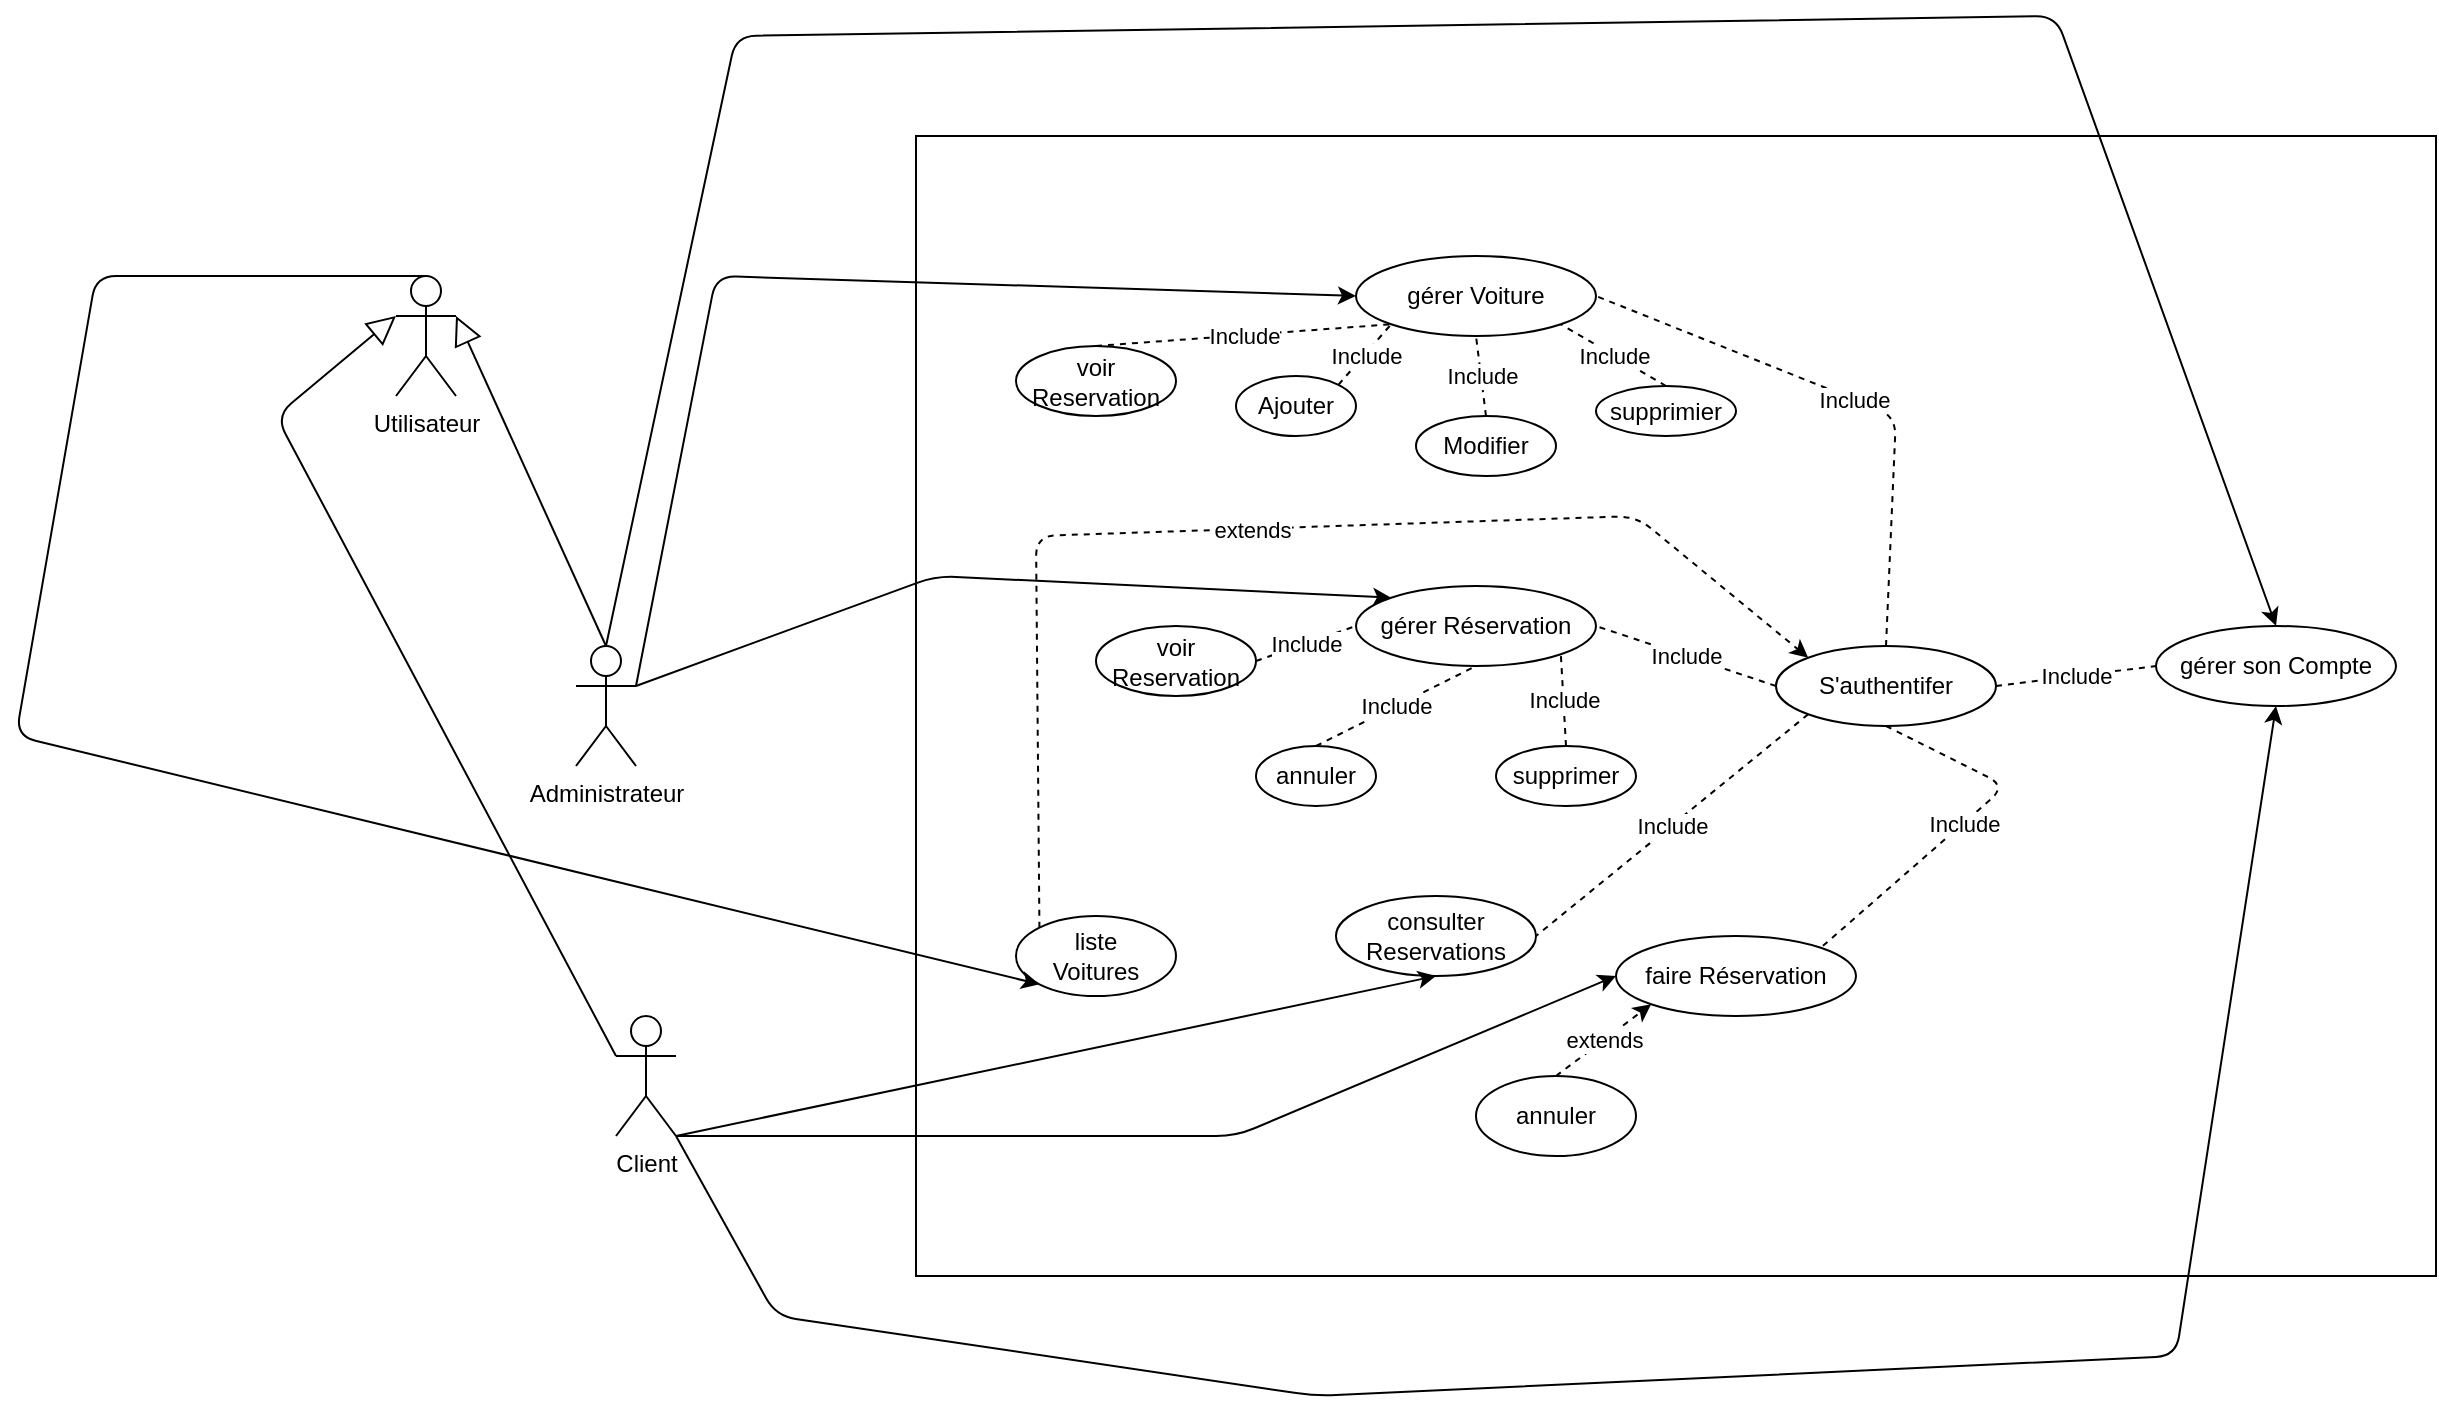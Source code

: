 <mxfile>
    <diagram id="tHOiMvnpIiTeljrhUail" name="Page-1">
        <mxGraphModel dx="2156" dy="489" grid="1" gridSize="10" guides="1" tooltips="1" connect="1" arrows="1" fold="1" page="1" pageScale="1" pageWidth="1100" pageHeight="850" math="0" shadow="0">
            <root>
                <mxCell id="0"/>
                <mxCell id="1" parent="0"/>
                <mxCell id="3" value="" style="rounded=0;whiteSpace=wrap;html=1;" parent="1" vertex="1">
                    <mxGeometry x="120" y="140" width="760" height="570" as="geometry"/>
                </mxCell>
                <mxCell id="4" value="Utilisateur" style="shape=umlActor;verticalLabelPosition=bottom;verticalAlign=top;html=1;outlineConnect=0;" parent="1" vertex="1">
                    <mxGeometry x="-140" y="210" width="30" height="60" as="geometry"/>
                </mxCell>
                <mxCell id="5" value="Administrateur" style="shape=umlActor;verticalLabelPosition=bottom;verticalAlign=top;html=1;outlineConnect=0;" parent="1" vertex="1">
                    <mxGeometry x="-50" y="395" width="30" height="60" as="geometry"/>
                </mxCell>
                <mxCell id="6" value="Client" style="shape=umlActor;verticalLabelPosition=bottom;verticalAlign=top;html=1;outlineConnect=0;" parent="1" vertex="1">
                    <mxGeometry x="-30" y="580" width="30" height="60" as="geometry"/>
                </mxCell>
                <mxCell id="7" value="" style="endArrow=block;endFill=0;endSize=12;html=1;entryX=1;entryY=0.333;entryDx=0;entryDy=0;exitX=0.5;exitY=0;exitDx=0;exitDy=0;entryPerimeter=0;exitPerimeter=0;" parent="1" source="5" target="4" edge="1">
                    <mxGeometry width="160" relative="1" as="geometry">
                        <mxPoint x="-250" y="435" as="sourcePoint"/>
                        <mxPoint x="-160" y="360" as="targetPoint"/>
                    </mxGeometry>
                </mxCell>
                <mxCell id="8" value="" style="endArrow=block;endFill=0;endSize=12;html=1;entryX=0;entryY=0.333;entryDx=0;entryDy=0;exitX=0;exitY=0.333;exitDx=0;exitDy=0;entryPerimeter=0;exitPerimeter=0;" parent="1" source="6" target="4" edge="1">
                    <mxGeometry width="160" relative="1" as="geometry">
                        <mxPoint x="-87.5" y="487.5" as="sourcePoint"/>
                        <mxPoint x="-162.5" y="362.5" as="targetPoint"/>
                        <Array as="points">
                            <mxPoint x="-200" y="280"/>
                        </Array>
                    </mxGeometry>
                </mxCell>
                <mxCell id="9" value="S&#39;authentifer" style="ellipse;whiteSpace=wrap;html=1;" parent="1" vertex="1">
                    <mxGeometry x="550" y="395" width="110" height="40" as="geometry"/>
                </mxCell>
                <mxCell id="10" value="gérer Voiture" style="ellipse;whiteSpace=wrap;html=1;" parent="1" vertex="1">
                    <mxGeometry x="340" y="200" width="120" height="40" as="geometry"/>
                </mxCell>
                <mxCell id="11" value="gérer Réservation" style="ellipse;whiteSpace=wrap;html=1;" parent="1" vertex="1">
                    <mxGeometry x="340" y="365" width="120" height="40" as="geometry"/>
                </mxCell>
                <mxCell id="12" value="supprimier" style="ellipse;whiteSpace=wrap;html=1;" parent="1" vertex="1">
                    <mxGeometry x="460" y="265" width="70" height="25" as="geometry"/>
                </mxCell>
                <mxCell id="13" value="Modifier" style="ellipse;whiteSpace=wrap;html=1;" parent="1" vertex="1">
                    <mxGeometry x="370" y="280" width="70" height="30" as="geometry"/>
                </mxCell>
                <mxCell id="14" value="Ajouter" style="ellipse;whiteSpace=wrap;html=1;" parent="1" vertex="1">
                    <mxGeometry x="280" y="260" width="60" height="30" as="geometry"/>
                </mxCell>
                <mxCell id="15" value="annuler" style="ellipse;whiteSpace=wrap;html=1;" parent="1" vertex="1">
                    <mxGeometry x="290" y="445" width="60" height="30" as="geometry"/>
                </mxCell>
                <mxCell id="16" value="supprimer" style="ellipse;whiteSpace=wrap;html=1;" parent="1" vertex="1">
                    <mxGeometry x="410" y="445" width="70" height="30" as="geometry"/>
                </mxCell>
                <mxCell id="18" value="faire Réservation" style="ellipse;whiteSpace=wrap;html=1;" parent="1" vertex="1">
                    <mxGeometry x="470" y="540" width="120" height="40" as="geometry"/>
                </mxCell>
                <mxCell id="20" value="annuler" style="ellipse;whiteSpace=wrap;html=1;" parent="1" vertex="1">
                    <mxGeometry x="400" y="610" width="80" height="40" as="geometry"/>
                </mxCell>
                <mxCell id="21" value="" style="endArrow=none;html=1;entryX=1;entryY=0.5;entryDx=0;entryDy=0;exitX=0.5;exitY=0;exitDx=0;exitDy=0;endFill=0;dashed=1;" parent="1" source="9" target="10" edge="1">
                    <mxGeometry relative="1" as="geometry">
                        <mxPoint x="715" y="387.5" as="sourcePoint"/>
                        <mxPoint x="470" y="202.5" as="targetPoint"/>
                        <Array as="points">
                            <mxPoint x="610" y="280"/>
                        </Array>
                    </mxGeometry>
                </mxCell>
                <mxCell id="22" value="Include" style="edgeLabel;resizable=0;html=1;;align=center;verticalAlign=middle;" parent="21" connectable="0" vertex="1">
                    <mxGeometry relative="1" as="geometry"/>
                </mxCell>
                <mxCell id="24" value="" style="endArrow=none;html=1;entryX=1;entryY=0;entryDx=0;entryDy=0;exitX=0.5;exitY=1;exitDx=0;exitDy=0;endFill=0;dashed=1;" parent="1" source="9" target="18" edge="1">
                    <mxGeometry relative="1" as="geometry">
                        <mxPoint x="760" y="590" as="sourcePoint"/>
                        <mxPoint x="515" y="405" as="targetPoint"/>
                        <Array as="points">
                            <mxPoint x="665" y="465"/>
                        </Array>
                    </mxGeometry>
                </mxCell>
                <mxCell id="25" value="Include" style="edgeLabel;resizable=0;html=1;;align=center;verticalAlign=middle;" parent="24" connectable="0" vertex="1">
                    <mxGeometry relative="1" as="geometry"/>
                </mxCell>
                <mxCell id="26" value="gérer son Compte" style="ellipse;whiteSpace=wrap;html=1;" parent="1" vertex="1">
                    <mxGeometry x="740" y="385" width="120" height="40" as="geometry"/>
                </mxCell>
                <mxCell id="27" value="" style="endArrow=none;html=1;entryX=0;entryY=0.5;entryDx=0;entryDy=0;exitX=1;exitY=0.5;exitDx=0;exitDy=0;endFill=0;dashed=1;" parent="1" source="9" target="26" edge="1">
                    <mxGeometry relative="1" as="geometry">
                        <mxPoint x="725" y="405" as="sourcePoint"/>
                        <mxPoint x="580" y="230" as="targetPoint"/>
                        <Array as="points"/>
                    </mxGeometry>
                </mxCell>
                <mxCell id="28" value="Include" style="edgeLabel;resizable=0;html=1;;align=center;verticalAlign=middle;" parent="27" connectable="0" vertex="1">
                    <mxGeometry relative="1" as="geometry"/>
                </mxCell>
                <mxCell id="29" value="" style="endArrow=none;html=1;entryX=1;entryY=0.5;entryDx=0;entryDy=0;exitX=0;exitY=0.5;exitDx=0;exitDy=0;endFill=0;dashed=1;" parent="1" source="9" target="11" edge="1">
                    <mxGeometry relative="1" as="geometry">
                        <mxPoint x="615" y="405" as="sourcePoint"/>
                        <mxPoint x="470" y="230" as="targetPoint"/>
                        <Array as="points"/>
                    </mxGeometry>
                </mxCell>
                <mxCell id="30" value="Include" style="edgeLabel;resizable=0;html=1;;align=center;verticalAlign=middle;" parent="29" connectable="0" vertex="1">
                    <mxGeometry relative="1" as="geometry"/>
                </mxCell>
                <mxCell id="31" value="" style="endArrow=none;html=1;entryX=1;entryY=1;entryDx=0;entryDy=0;exitX=0.5;exitY=0;exitDx=0;exitDy=0;endFill=0;dashed=1;" parent="1" source="12" target="10" edge="1">
                    <mxGeometry relative="1" as="geometry">
                        <mxPoint x="540" y="280" as="sourcePoint"/>
                        <mxPoint x="450" y="250" as="targetPoint"/>
                        <Array as="points"/>
                    </mxGeometry>
                </mxCell>
                <mxCell id="32" value="Include" style="edgeLabel;resizable=0;html=1;;align=center;verticalAlign=middle;" parent="31" connectable="0" vertex="1">
                    <mxGeometry relative="1" as="geometry"/>
                </mxCell>
                <mxCell id="33" value="" style="endArrow=none;html=1;entryX=0;entryY=1;entryDx=0;entryDy=0;exitX=1;exitY=0;exitDx=0;exitDy=0;endFill=0;dashed=1;" parent="1" source="14" target="10" edge="1">
                    <mxGeometry relative="1" as="geometry">
                        <mxPoint x="360" y="250" as="sourcePoint"/>
                        <mxPoint x="270" y="220" as="targetPoint"/>
                        <Array as="points"/>
                    </mxGeometry>
                </mxCell>
                <mxCell id="34" value="Include" style="edgeLabel;resizable=0;html=1;;align=center;verticalAlign=middle;" parent="33" connectable="0" vertex="1">
                    <mxGeometry relative="1" as="geometry"/>
                </mxCell>
                <mxCell id="35" value="" style="endArrow=none;html=1;entryX=0.5;entryY=1;entryDx=0;entryDy=0;exitX=0.5;exitY=0;exitDx=0;exitDy=0;endFill=0;dashed=1;" parent="1" source="13" target="10" edge="1">
                    <mxGeometry relative="1" as="geometry">
                        <mxPoint x="370" y="260" as="sourcePoint"/>
                        <mxPoint x="280" y="230" as="targetPoint"/>
                        <Array as="points"/>
                    </mxGeometry>
                </mxCell>
                <mxCell id="36" value="Include" style="edgeLabel;resizable=0;html=1;;align=center;verticalAlign=middle;" parent="35" connectable="0" vertex="1">
                    <mxGeometry relative="1" as="geometry"/>
                </mxCell>
                <mxCell id="37" value="" style="endArrow=none;html=1;entryX=0.5;entryY=1;entryDx=0;entryDy=0;exitX=0.5;exitY=0;exitDx=0;exitDy=0;endFill=0;dashed=1;" parent="1" source="15" target="11" edge="1">
                    <mxGeometry relative="1" as="geometry">
                        <mxPoint x="335" y="395" as="sourcePoint"/>
                        <mxPoint x="330" y="355" as="targetPoint"/>
                        <Array as="points"/>
                    </mxGeometry>
                </mxCell>
                <mxCell id="38" value="Include" style="edgeLabel;resizable=0;html=1;;align=center;verticalAlign=middle;" parent="37" connectable="0" vertex="1">
                    <mxGeometry relative="1" as="geometry"/>
                </mxCell>
                <mxCell id="39" value="" style="endArrow=none;html=1;entryX=1;entryY=1;entryDx=0;entryDy=0;exitX=0.5;exitY=0;exitDx=0;exitDy=0;endFill=0;dashed=1;" parent="1" source="16" target="11" edge="1">
                    <mxGeometry relative="1" as="geometry">
                        <mxPoint x="330" y="455" as="sourcePoint"/>
                        <mxPoint x="410" y="415" as="targetPoint"/>
                        <Array as="points"/>
                    </mxGeometry>
                </mxCell>
                <mxCell id="40" value="Include" style="edgeLabel;resizable=0;html=1;;align=center;verticalAlign=middle;" parent="39" connectable="0" vertex="1">
                    <mxGeometry relative="1" as="geometry"/>
                </mxCell>
                <mxCell id="41" value="" style="endArrow=classic;html=1;entryX=0;entryY=1;entryDx=0;entryDy=0;exitX=0.5;exitY=0;exitDx=0;exitDy=0;endFill=1;dashed=1;" parent="1" source="20" target="18" edge="1">
                    <mxGeometry relative="1" as="geometry">
                        <mxPoint x="423" y="606" as="sourcePoint"/>
                        <mxPoint x="420" y="560" as="targetPoint"/>
                        <Array as="points"/>
                    </mxGeometry>
                </mxCell>
                <mxCell id="42" value="extends" style="edgeLabel;resizable=0;html=1;;align=center;verticalAlign=middle;" parent="41" connectable="0" vertex="1">
                    <mxGeometry relative="1" as="geometry"/>
                </mxCell>
                <mxCell id="45" value="consulter Reservations" style="ellipse;whiteSpace=wrap;html=1;" parent="1" vertex="1">
                    <mxGeometry x="330" y="520" width="100" height="40" as="geometry"/>
                </mxCell>
                <mxCell id="46" value="liste&lt;div&gt;Voitures&lt;/div&gt;" style="ellipse;whiteSpace=wrap;html=1;" parent="1" vertex="1">
                    <mxGeometry x="170" y="530" width="80" height="40" as="geometry"/>
                </mxCell>
                <mxCell id="47" value="" style="endArrow=none;html=1;entryX=1;entryY=0.5;entryDx=0;entryDy=0;exitX=0;exitY=1;exitDx=0;exitDy=0;endFill=0;dashed=1;" parent="1" source="9" target="45" edge="1">
                    <mxGeometry relative="1" as="geometry">
                        <mxPoint x="540" y="520" as="sourcePoint"/>
                        <mxPoint x="450" y="490" as="targetPoint"/>
                        <Array as="points"/>
                    </mxGeometry>
                </mxCell>
                <mxCell id="48" value="Include" style="edgeLabel;resizable=0;html=1;;align=center;verticalAlign=middle;" parent="47" connectable="0" vertex="1">
                    <mxGeometry relative="1" as="geometry"/>
                </mxCell>
                <mxCell id="49" value="" style="endArrow=classic;html=1;exitX=1;exitY=0.333;exitDx=0;exitDy=0;exitPerimeter=0;entryX=0;entryY=0.5;entryDx=0;entryDy=0;" parent="1" source="5" target="10" edge="1">
                    <mxGeometry width="50" height="50" relative="1" as="geometry">
                        <mxPoint x="240" y="470" as="sourcePoint"/>
                        <mxPoint x="290" y="420" as="targetPoint"/>
                        <Array as="points">
                            <mxPoint x="20" y="210"/>
                        </Array>
                    </mxGeometry>
                </mxCell>
                <mxCell id="50" value="" style="endArrow=classic;html=1;entryX=0;entryY=1;entryDx=0;entryDy=0;exitX=0.5;exitY=0;exitDx=0;exitDy=0;exitPerimeter=0;" parent="1" source="4" target="46" edge="1">
                    <mxGeometry width="50" height="50" relative="1" as="geometry">
                        <mxPoint x="-160" y="500" as="sourcePoint"/>
                        <mxPoint x="200" y="635" as="targetPoint"/>
                        <Array as="points">
                            <mxPoint x="-290" y="210"/>
                            <mxPoint x="-330" y="440"/>
                        </Array>
                    </mxGeometry>
                </mxCell>
                <mxCell id="51" value="" style="endArrow=classic;html=1;exitX=1;exitY=1;exitDx=0;exitDy=0;exitPerimeter=0;entryX=0.5;entryY=1;entryDx=0;entryDy=0;" parent="1" source="6" target="45" edge="1">
                    <mxGeometry width="50" height="50" relative="1" as="geometry">
                        <mxPoint x="20" y="646" as="sourcePoint"/>
                        <mxPoint x="202" y="610" as="targetPoint"/>
                    </mxGeometry>
                </mxCell>
                <mxCell id="52" value="voir Reservation" style="ellipse;whiteSpace=wrap;html=1;" parent="1" vertex="1">
                    <mxGeometry x="210" y="385" width="80" height="35" as="geometry"/>
                </mxCell>
                <mxCell id="53" value="voir Reservation" style="ellipse;whiteSpace=wrap;html=1;" parent="1" vertex="1">
                    <mxGeometry x="170" y="245" width="80" height="35" as="geometry"/>
                </mxCell>
                <mxCell id="54" value="" style="endArrow=none;html=1;entryX=0;entryY=0.5;entryDx=0;entryDy=0;exitX=1;exitY=0.5;exitDx=0;exitDy=0;endFill=0;dashed=1;" parent="1" source="52" target="11" edge="1">
                    <mxGeometry relative="1" as="geometry">
                        <mxPoint x="240" y="365" as="sourcePoint"/>
                        <mxPoint x="320" y="325" as="targetPoint"/>
                        <Array as="points"/>
                    </mxGeometry>
                </mxCell>
                <mxCell id="55" value="Include" style="edgeLabel;resizable=0;html=1;;align=center;verticalAlign=middle;" parent="54" connectable="0" vertex="1">
                    <mxGeometry relative="1" as="geometry"/>
                </mxCell>
                <mxCell id="56" value="" style="endArrow=none;html=1;entryX=0;entryY=1;entryDx=0;entryDy=0;exitX=0.5;exitY=0;exitDx=0;exitDy=0;endFill=0;dashed=1;" parent="1" source="53" target="10" edge="1">
                    <mxGeometry relative="1" as="geometry">
                        <mxPoint x="210" y="328" as="sourcePoint"/>
                        <mxPoint x="260" y="310" as="targetPoint"/>
                        <Array as="points"/>
                    </mxGeometry>
                </mxCell>
                <mxCell id="57" value="Include" style="edgeLabel;resizable=0;html=1;;align=center;verticalAlign=middle;" parent="56" connectable="0" vertex="1">
                    <mxGeometry relative="1" as="geometry"/>
                </mxCell>
                <mxCell id="58" value="" style="endArrow=classic;html=1;exitX=1;exitY=0.333;exitDx=0;exitDy=0;exitPerimeter=0;entryX=0;entryY=0;entryDx=0;entryDy=0;" parent="1" source="5" target="11" edge="1">
                    <mxGeometry width="50" height="50" relative="1" as="geometry">
                        <mxPoint x="-10" y="425" as="sourcePoint"/>
                        <mxPoint x="350" y="230" as="targetPoint"/>
                        <Array as="points">
                            <mxPoint x="130" y="360"/>
                        </Array>
                    </mxGeometry>
                </mxCell>
                <mxCell id="59" value="" style="endArrow=classic;html=1;exitX=1;exitY=1;exitDx=0;exitDy=0;exitPerimeter=0;entryX=0;entryY=0.5;entryDx=0;entryDy=0;" parent="1" source="6" target="18" edge="1">
                    <mxGeometry width="50" height="50" relative="1" as="geometry">
                        <mxPoint x="10" y="650" as="sourcePoint"/>
                        <mxPoint x="390" y="570" as="targetPoint"/>
                        <Array as="points">
                            <mxPoint x="280" y="640"/>
                        </Array>
                    </mxGeometry>
                </mxCell>
                <mxCell id="60" value="" style="endArrow=classic;html=1;exitX=0.5;exitY=0;exitDx=0;exitDy=0;exitPerimeter=0;entryX=0.5;entryY=0;entryDx=0;entryDy=0;" parent="1" source="5" target="26" edge="1">
                    <mxGeometry width="50" height="50" relative="1" as="geometry">
                        <mxPoint x="-30" y="342.5" as="sourcePoint"/>
                        <mxPoint x="620" y="80" as="targetPoint"/>
                        <Array as="points">
                            <mxPoint x="30" y="90"/>
                            <mxPoint x="690" y="80"/>
                        </Array>
                    </mxGeometry>
                </mxCell>
                <mxCell id="61" value="" style="endArrow=classic;html=1;exitX=1;exitY=1;exitDx=0;exitDy=0;exitPerimeter=0;entryX=0.5;entryY=1;entryDx=0;entryDy=0;" parent="1" source="6" target="26" edge="1">
                    <mxGeometry width="50" height="50" relative="1" as="geometry">
                        <mxPoint x="30" y="780" as="sourcePoint"/>
                        <mxPoint x="500" y="700" as="targetPoint"/>
                        <Array as="points">
                            <mxPoint x="50" y="730"/>
                            <mxPoint x="320" y="770"/>
                            <mxPoint x="750" y="750"/>
                        </Array>
                    </mxGeometry>
                </mxCell>
                <mxCell id="62" value="" style="endArrow=classic;html=1;entryX=0;entryY=0;entryDx=0;entryDy=0;exitX=0;exitY=0;exitDx=0;exitDy=0;endFill=1;dashed=1;" parent="1" source="46" target="9" edge="1">
                    <mxGeometry relative="1" as="geometry">
                        <mxPoint x="290" y="560" as="sourcePoint"/>
                        <mxPoint x="272" y="514" as="targetPoint"/>
                        <Array as="points">
                            <mxPoint x="180" y="340"/>
                            <mxPoint x="480" y="330"/>
                        </Array>
                    </mxGeometry>
                </mxCell>
                <mxCell id="63" value="extends" style="edgeLabel;resizable=0;html=1;;align=center;verticalAlign=middle;" parent="62" connectable="0" vertex="1">
                    <mxGeometry relative="1" as="geometry"/>
                </mxCell>
            </root>
        </mxGraphModel>
    </diagram>
</mxfile>